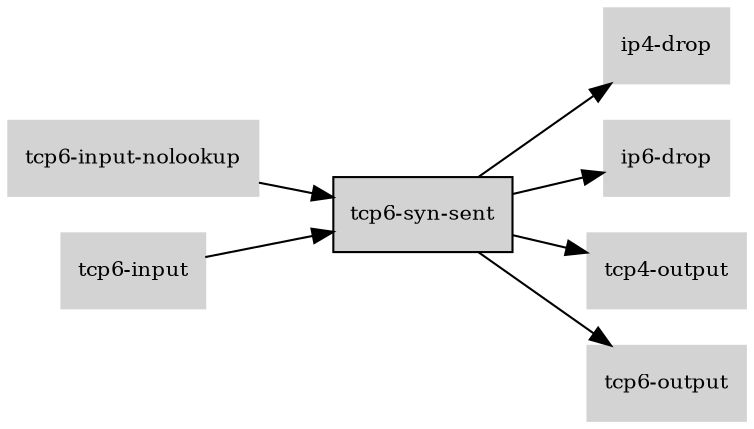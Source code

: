 digraph "tcp6_syn_sent_subgraph" {
  rankdir=LR;
  node [shape=box, style=filled, fontsize=10, color=lightgray, fontcolor=black, fillcolor=lightgray];
  "tcp6-syn-sent" [color=black, fontcolor=black, fillcolor=lightgray];
  edge [fontsize=8];
  "tcp6-input-nolookup" -> "tcp6-syn-sent";
  "tcp6-input" -> "tcp6-syn-sent";
  "tcp6-syn-sent" -> "ip4-drop";
  "tcp6-syn-sent" -> "ip6-drop";
  "tcp6-syn-sent" -> "tcp4-output";
  "tcp6-syn-sent" -> "tcp6-output";
}
